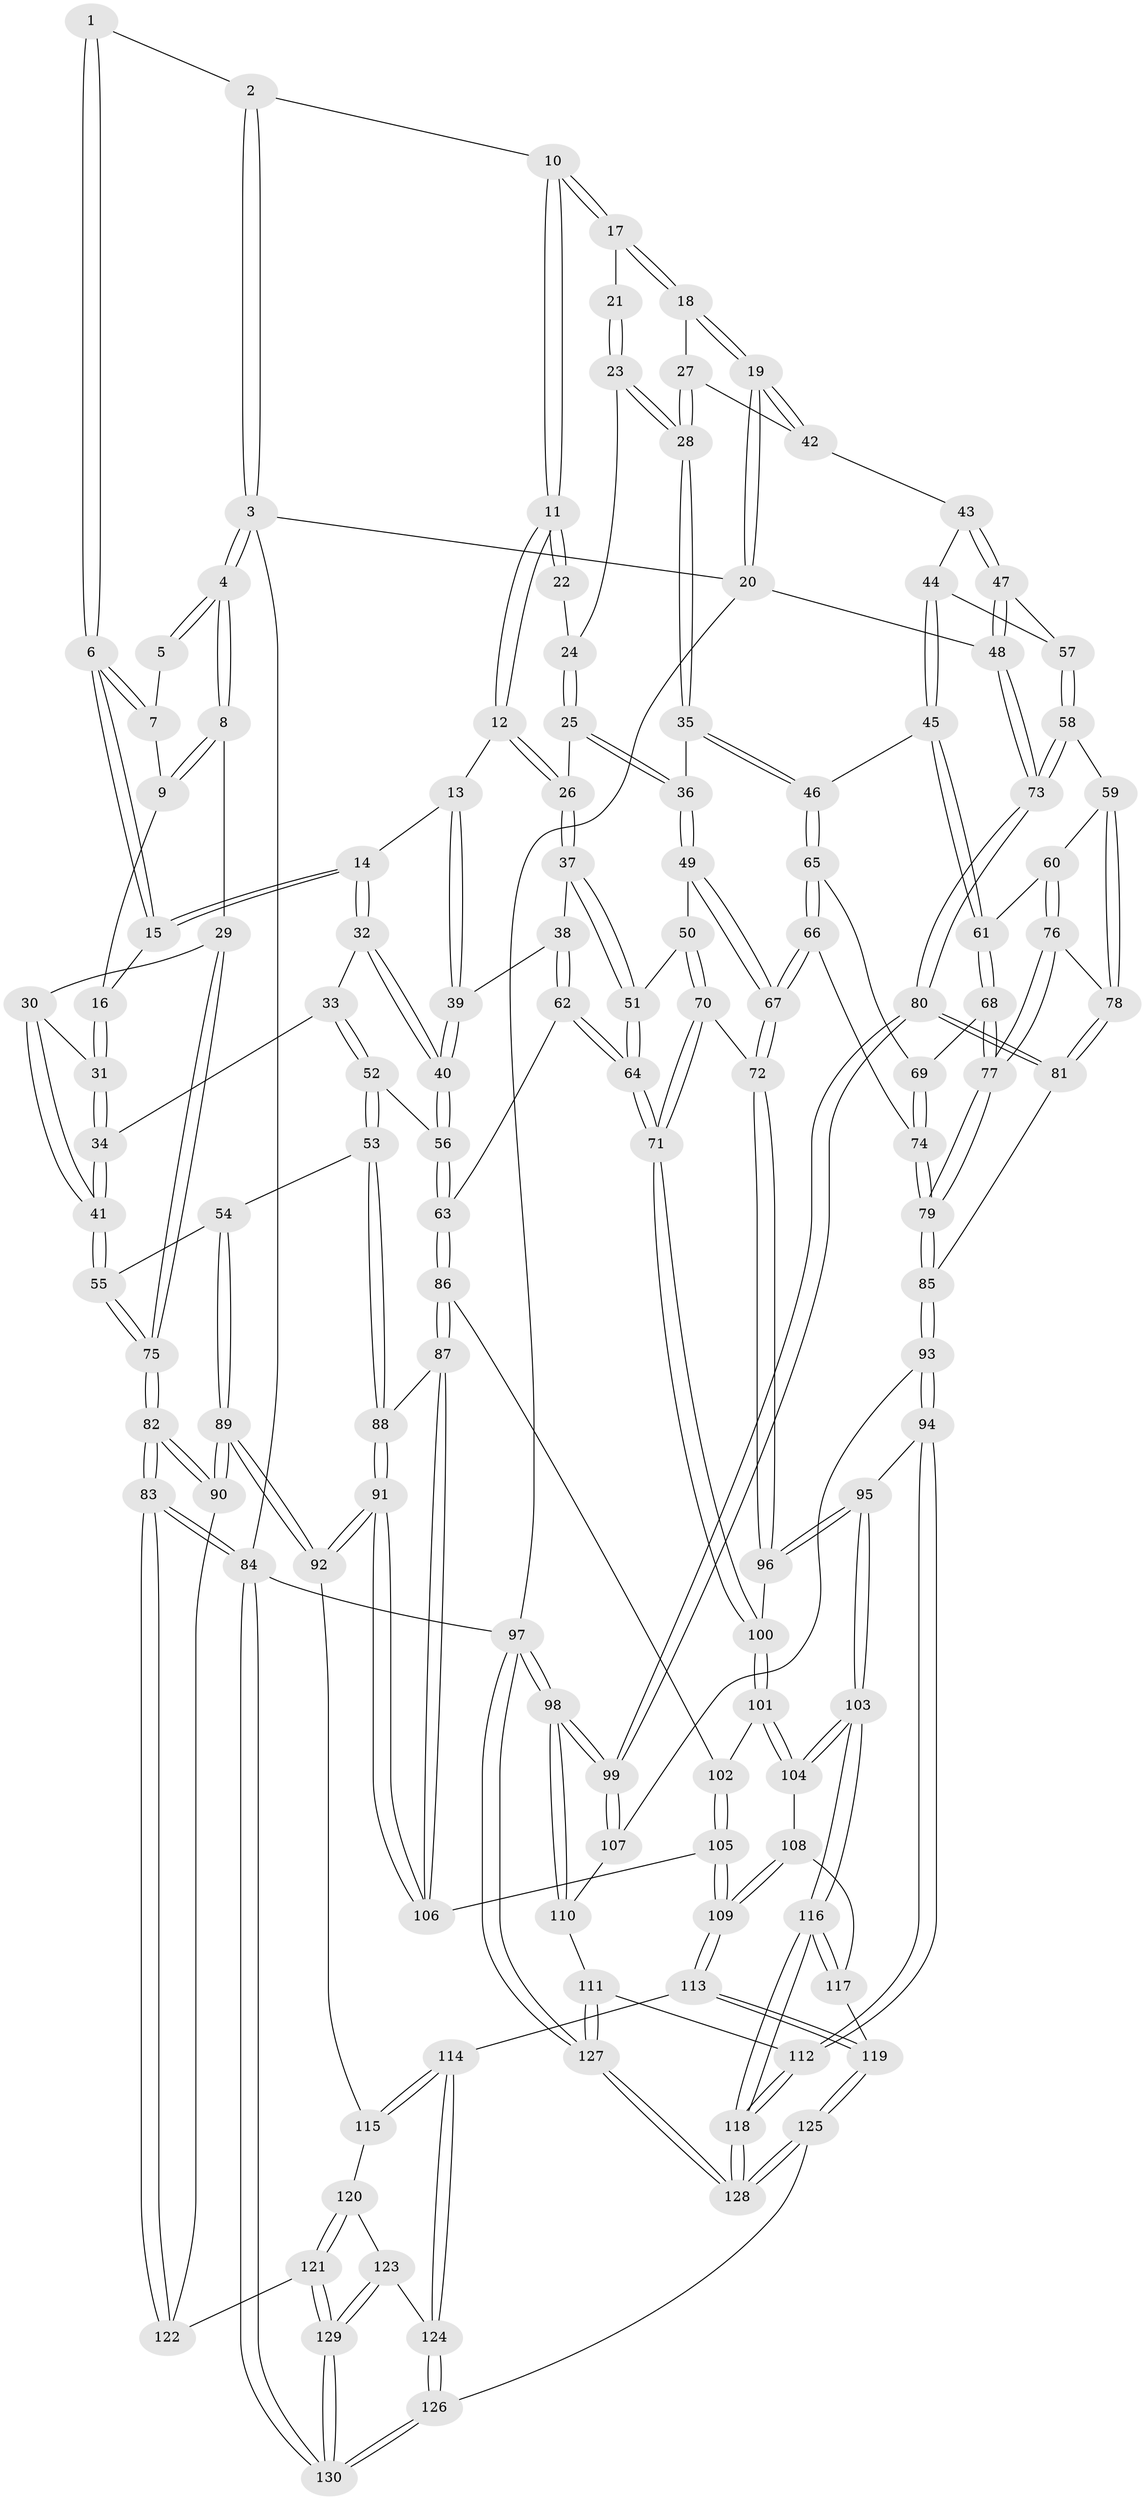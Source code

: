 // coarse degree distribution, {2: 0.038461538461538464, 4: 0.24358974358974358, 3: 0.0641025641025641, 6: 0.1794871794871795, 5: 0.46153846153846156, 7: 0.01282051282051282}
// Generated by graph-tools (version 1.1) at 2025/06/03/04/25 22:06:57]
// undirected, 130 vertices, 322 edges
graph export_dot {
graph [start="1"]
  node [color=gray90,style=filled];
  1 [pos="+0.21365847475856428+0.0613720999931061"];
  2 [pos="+0.4206619432116993+0"];
  3 [pos="+0+0"];
  4 [pos="+0+0"];
  5 [pos="+0.18696418391440925+0.07271996473432658"];
  6 [pos="+0.24907808438598064+0.15896896378475617"];
  7 [pos="+0.16906110485727777+0.0973664047617386"];
  8 [pos="+0+0"];
  9 [pos="+0.15217353204347725+0.11830698929879405"];
  10 [pos="+0.46169089964900023+0"];
  11 [pos="+0.46868240870736005+0.02724366407830183"];
  12 [pos="+0.4561904112206185+0.06966019630455172"];
  13 [pos="+0.36022842880843153+0.181585014909496"];
  14 [pos="+0.3307546454269903+0.19432197640482932"];
  15 [pos="+0.25219494412432114+0.16648216351017317"];
  16 [pos="+0.14384841257530095+0.1832603635254972"];
  17 [pos="+1+0"];
  18 [pos="+1+0"];
  19 [pos="+1+0"];
  20 [pos="+1+0"];
  21 [pos="+0.721991701437101+0.12498532338913663"];
  22 [pos="+0.6342085064118256+0.14212409649265365"];
  23 [pos="+0.7453669569137128+0.21048586834589653"];
  24 [pos="+0.6439767787204257+0.16880836326068438"];
  25 [pos="+0.6457485249952717+0.2886382300834475"];
  26 [pos="+0.5448848385123338+0.2841684930181522"];
  27 [pos="+0.8312924962367346+0.23007433463801938"];
  28 [pos="+0.7824373808671921+0.2658110646447217"];
  29 [pos="+0+0"];
  30 [pos="+0.017748804844990772+0.16560981317538065"];
  31 [pos="+0.1169901350323242+0.2149844474532079"];
  32 [pos="+0.27279491999157124+0.27515911614884875"];
  33 [pos="+0.20826509087327857+0.31345609800502905"];
  34 [pos="+0.13227659329272495+0.28295128666216784"];
  35 [pos="+0.7495500847290876+0.3243301157919935"];
  36 [pos="+0.7163237001057+0.3290339096380243"];
  37 [pos="+0.5076786618037666+0.34147252587690047"];
  38 [pos="+0.4697496630003463+0.34643429977292356"];
  39 [pos="+0.4126293629365754+0.33230863426494933"];
  40 [pos="+0.36031752703008685+0.3712313056662699"];
  41 [pos="+0.015601293037217466+0.3939647073885363"];
  42 [pos="+0.9277942777560669+0.3097714374866609"];
  43 [pos="+0.9304165893991515+0.3181689622756798"];
  44 [pos="+0.9144429179804526+0.36411170817318866"];
  45 [pos="+0.8956409467546613+0.37507971115045236"];
  46 [pos="+0.7538575066077521+0.32936348985876895"];
  47 [pos="+1+0.3195381987517789"];
  48 [pos="+1+0.30780216487648493"];
  49 [pos="+0.6653661595331581+0.4006929919072099"];
  50 [pos="+0.5550133556107324+0.413843665437134"];
  51 [pos="+0.5181196157460881+0.3635977894883853"];
  52 [pos="+0.24471417871823475+0.4474350742913994"];
  53 [pos="+0.20437299419202173+0.4787731737667197"];
  54 [pos="+0.1494130883676507+0.47917517198663234"];
  55 [pos="+0.015084763195460607+0.3945247178098304"];
  56 [pos="+0.32198062740972866+0.45576170341095734"];
  57 [pos="+0.9380791075172913+0.37398380949615045"];
  58 [pos="+1+0.45354040974951226"];
  59 [pos="+0.9425383626939555+0.4599924923321994"];
  60 [pos="+0.9285668126262716+0.4585970589386264"];
  61 [pos="+0.8956871928638076+0.4263287736573619"];
  62 [pos="+0.40894919237355204+0.5047068983860487"];
  63 [pos="+0.37024207890644545+0.5012011847876058"];
  64 [pos="+0.43952775735686594+0.5167739822468556"];
  65 [pos="+0.7667668450107874+0.3710775166582336"];
  66 [pos="+0.7085618184588136+0.5195308677915553"];
  67 [pos="+0.6614387783034504+0.5297394605108122"];
  68 [pos="+0.8344101954778053+0.4630565674633972"];
  69 [pos="+0.7978050635101954+0.44062162930221804"];
  70 [pos="+0.5459593104959468+0.48774292856244095"];
  71 [pos="+0.4685917683904394+0.5337622122699851"];
  72 [pos="+0.6598367154182925+0.5316040268368614"];
  73 [pos="+1+0.5024202745630795"];
  74 [pos="+0.7472529958015915+0.5179876972466615"];
  75 [pos="+0+0.4445689915481357"];
  76 [pos="+0.8955861807811012+0.5046988273925765"];
  77 [pos="+0.8544952040114037+0.522005041725003"];
  78 [pos="+0.9387574571732851+0.5298130732192782"];
  79 [pos="+0.8357512678251057+0.5811049550693476"];
  80 [pos="+1+0.6249543708983336"];
  81 [pos="+1+0.623580988026439"];
  82 [pos="+0+0.6905803969713779"];
  83 [pos="+0+1"];
  84 [pos="+0+1"];
  85 [pos="+0.8516085707448882+0.6520861749810535"];
  86 [pos="+0.3310393194453906+0.5950870736232079"];
  87 [pos="+0.2715656617415103+0.6383846962990933"];
  88 [pos="+0.21015083667879336+0.531095715064593"];
  89 [pos="+0.007552277320740144+0.7078168746739038"];
  90 [pos="+0+0.7102394425601842"];
  91 [pos="+0.07831451574114816+0.7201164148897129"];
  92 [pos="+0.0758837206462205+0.7210378923321511"];
  93 [pos="+0.8477407855297442+0.6566850426651791"];
  94 [pos="+0.7479481167745408+0.7059413827943648"];
  95 [pos="+0.6837456166056316+0.6773068652062857"];
  96 [pos="+0.6552817683972303+0.5773735952157256"];
  97 [pos="+1+1"];
  98 [pos="+1+1"];
  99 [pos="+1+0.8057749402211586"];
  100 [pos="+0.4882463400144636+0.5991171200288505"];
  101 [pos="+0.4806257360546588+0.6785068051257225"];
  102 [pos="+0.3940055218958504+0.6473225067351468"];
  103 [pos="+0.5585925476945435+0.7308124206563262"];
  104 [pos="+0.48518408242489436+0.6937427032526425"];
  105 [pos="+0.2937519920610922+0.7233684226350658"];
  106 [pos="+0.2535597645755718+0.6852087563832058"];
  107 [pos="+0.8910046189370057+0.7453140811229362"];
  108 [pos="+0.42150165454896293+0.7494459433484009"];
  109 [pos="+0.33695607332763017+0.7808432588397485"];
  110 [pos="+0.9268546706707553+0.8941124349125708"];
  111 [pos="+0.7924148438540533+0.8531359026704004"];
  112 [pos="+0.7522977450708591+0.8361825590665921"];
  113 [pos="+0.32438539935765154+0.8329415803186694"];
  114 [pos="+0.3050786971997775+0.8511951066078435"];
  115 [pos="+0.08720423025280939+0.7367258772612609"];
  116 [pos="+0.5690436399307374+0.8547612346321278"];
  117 [pos="+0.463883579197059+0.8434850806807865"];
  118 [pos="+0.6209528771892187+0.9595714122474442"];
  119 [pos="+0.41403141704008467+0.8911020138088526"];
  120 [pos="+0.1290698317285693+0.8196162207317242"];
  121 [pos="+0.11236801836763996+0.9745915220085041"];
  122 [pos="+0.058754582345583006+0.9175504036429402"];
  123 [pos="+0.2391460873449205+0.9105617673115045"];
  124 [pos="+0.2738162686405315+0.9010401823562567"];
  125 [pos="+0.5335483032294018+1"];
  126 [pos="+0.4581467317442833+1"];
  127 [pos="+0.8147647797297787+1"];
  128 [pos="+0.5796048464762699+1"];
  129 [pos="+0.13151953870939942+1"];
  130 [pos="+0.04669647632078842+1"];
  1 -- 2;
  1 -- 6;
  1 -- 6;
  2 -- 3;
  2 -- 3;
  2 -- 10;
  3 -- 4;
  3 -- 4;
  3 -- 20;
  3 -- 84;
  4 -- 5;
  4 -- 5;
  4 -- 8;
  4 -- 8;
  5 -- 7;
  6 -- 7;
  6 -- 7;
  6 -- 15;
  6 -- 15;
  7 -- 9;
  8 -- 9;
  8 -- 9;
  8 -- 29;
  9 -- 16;
  10 -- 11;
  10 -- 11;
  10 -- 17;
  10 -- 17;
  11 -- 12;
  11 -- 12;
  11 -- 22;
  11 -- 22;
  12 -- 13;
  12 -- 26;
  12 -- 26;
  13 -- 14;
  13 -- 39;
  13 -- 39;
  14 -- 15;
  14 -- 15;
  14 -- 32;
  14 -- 32;
  15 -- 16;
  16 -- 31;
  16 -- 31;
  17 -- 18;
  17 -- 18;
  17 -- 21;
  18 -- 19;
  18 -- 19;
  18 -- 27;
  19 -- 20;
  19 -- 20;
  19 -- 42;
  19 -- 42;
  20 -- 48;
  20 -- 97;
  21 -- 23;
  21 -- 23;
  22 -- 24;
  23 -- 24;
  23 -- 28;
  23 -- 28;
  24 -- 25;
  24 -- 25;
  25 -- 26;
  25 -- 36;
  25 -- 36;
  26 -- 37;
  26 -- 37;
  27 -- 28;
  27 -- 28;
  27 -- 42;
  28 -- 35;
  28 -- 35;
  29 -- 30;
  29 -- 75;
  29 -- 75;
  30 -- 31;
  30 -- 41;
  30 -- 41;
  31 -- 34;
  31 -- 34;
  32 -- 33;
  32 -- 40;
  32 -- 40;
  33 -- 34;
  33 -- 52;
  33 -- 52;
  34 -- 41;
  34 -- 41;
  35 -- 36;
  35 -- 46;
  35 -- 46;
  36 -- 49;
  36 -- 49;
  37 -- 38;
  37 -- 51;
  37 -- 51;
  38 -- 39;
  38 -- 62;
  38 -- 62;
  39 -- 40;
  39 -- 40;
  40 -- 56;
  40 -- 56;
  41 -- 55;
  41 -- 55;
  42 -- 43;
  43 -- 44;
  43 -- 47;
  43 -- 47;
  44 -- 45;
  44 -- 45;
  44 -- 57;
  45 -- 46;
  45 -- 61;
  45 -- 61;
  46 -- 65;
  46 -- 65;
  47 -- 48;
  47 -- 48;
  47 -- 57;
  48 -- 73;
  48 -- 73;
  49 -- 50;
  49 -- 67;
  49 -- 67;
  50 -- 51;
  50 -- 70;
  50 -- 70;
  51 -- 64;
  51 -- 64;
  52 -- 53;
  52 -- 53;
  52 -- 56;
  53 -- 54;
  53 -- 88;
  53 -- 88;
  54 -- 55;
  54 -- 89;
  54 -- 89;
  55 -- 75;
  55 -- 75;
  56 -- 63;
  56 -- 63;
  57 -- 58;
  57 -- 58;
  58 -- 59;
  58 -- 73;
  58 -- 73;
  59 -- 60;
  59 -- 78;
  59 -- 78;
  60 -- 61;
  60 -- 76;
  60 -- 76;
  61 -- 68;
  61 -- 68;
  62 -- 63;
  62 -- 64;
  62 -- 64;
  63 -- 86;
  63 -- 86;
  64 -- 71;
  64 -- 71;
  65 -- 66;
  65 -- 66;
  65 -- 69;
  66 -- 67;
  66 -- 67;
  66 -- 74;
  67 -- 72;
  67 -- 72;
  68 -- 69;
  68 -- 77;
  68 -- 77;
  69 -- 74;
  69 -- 74;
  70 -- 71;
  70 -- 71;
  70 -- 72;
  71 -- 100;
  71 -- 100;
  72 -- 96;
  72 -- 96;
  73 -- 80;
  73 -- 80;
  74 -- 79;
  74 -- 79;
  75 -- 82;
  75 -- 82;
  76 -- 77;
  76 -- 77;
  76 -- 78;
  77 -- 79;
  77 -- 79;
  78 -- 81;
  78 -- 81;
  79 -- 85;
  79 -- 85;
  80 -- 81;
  80 -- 81;
  80 -- 99;
  80 -- 99;
  81 -- 85;
  82 -- 83;
  82 -- 83;
  82 -- 90;
  82 -- 90;
  83 -- 84;
  83 -- 84;
  83 -- 122;
  83 -- 122;
  84 -- 130;
  84 -- 130;
  84 -- 97;
  85 -- 93;
  85 -- 93;
  86 -- 87;
  86 -- 87;
  86 -- 102;
  87 -- 88;
  87 -- 106;
  87 -- 106;
  88 -- 91;
  88 -- 91;
  89 -- 90;
  89 -- 90;
  89 -- 92;
  89 -- 92;
  90 -- 122;
  91 -- 92;
  91 -- 92;
  91 -- 106;
  91 -- 106;
  92 -- 115;
  93 -- 94;
  93 -- 94;
  93 -- 107;
  94 -- 95;
  94 -- 112;
  94 -- 112;
  95 -- 96;
  95 -- 96;
  95 -- 103;
  95 -- 103;
  96 -- 100;
  97 -- 98;
  97 -- 98;
  97 -- 127;
  97 -- 127;
  98 -- 99;
  98 -- 99;
  98 -- 110;
  98 -- 110;
  99 -- 107;
  99 -- 107;
  100 -- 101;
  100 -- 101;
  101 -- 102;
  101 -- 104;
  101 -- 104;
  102 -- 105;
  102 -- 105;
  103 -- 104;
  103 -- 104;
  103 -- 116;
  103 -- 116;
  104 -- 108;
  105 -- 106;
  105 -- 109;
  105 -- 109;
  107 -- 110;
  108 -- 109;
  108 -- 109;
  108 -- 117;
  109 -- 113;
  109 -- 113;
  110 -- 111;
  111 -- 112;
  111 -- 127;
  111 -- 127;
  112 -- 118;
  112 -- 118;
  113 -- 114;
  113 -- 119;
  113 -- 119;
  114 -- 115;
  114 -- 115;
  114 -- 124;
  114 -- 124;
  115 -- 120;
  116 -- 117;
  116 -- 117;
  116 -- 118;
  116 -- 118;
  117 -- 119;
  118 -- 128;
  118 -- 128;
  119 -- 125;
  119 -- 125;
  120 -- 121;
  120 -- 121;
  120 -- 123;
  121 -- 122;
  121 -- 129;
  121 -- 129;
  123 -- 124;
  123 -- 129;
  123 -- 129;
  124 -- 126;
  124 -- 126;
  125 -- 126;
  125 -- 128;
  125 -- 128;
  126 -- 130;
  126 -- 130;
  127 -- 128;
  127 -- 128;
  129 -- 130;
  129 -- 130;
}
